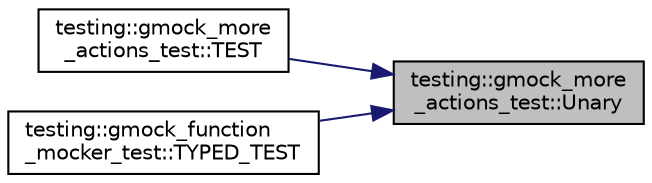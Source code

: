 digraph "testing::gmock_more_actions_test::Unary"
{
 // LATEX_PDF_SIZE
  bgcolor="transparent";
  edge [fontname="Helvetica",fontsize="10",labelfontname="Helvetica",labelfontsize="10"];
  node [fontname="Helvetica",fontsize="10",shape=record];
  rankdir="RL";
  Node1 [label="testing::gmock_more\l_actions_test::Unary",height=0.2,width=0.4,color="black", fillcolor="grey75", style="filled", fontcolor="black",tooltip=" "];
  Node1 -> Node2 [dir="back",color="midnightblue",fontsize="10",style="solid",fontname="Helvetica"];
  Node2 [label="testing::gmock_more\l_actions_test::TEST",height=0.2,width=0.4,color="black",URL="$namespacetesting_1_1gmock__more__actions__test.html#a28b57a9f9d38574b7c033988ad528ddd",tooltip=" "];
  Node1 -> Node3 [dir="back",color="midnightblue",fontsize="10",style="solid",fontname="Helvetica"];
  Node3 [label="testing::gmock_function\l_mocker_test::TYPED_TEST",height=0.2,width=0.4,color="black",URL="$namespacetesting_1_1gmock__function__mocker__test.html#a6b1084ba6237db69943d4d2ae77a0dac",tooltip=" "];
}
